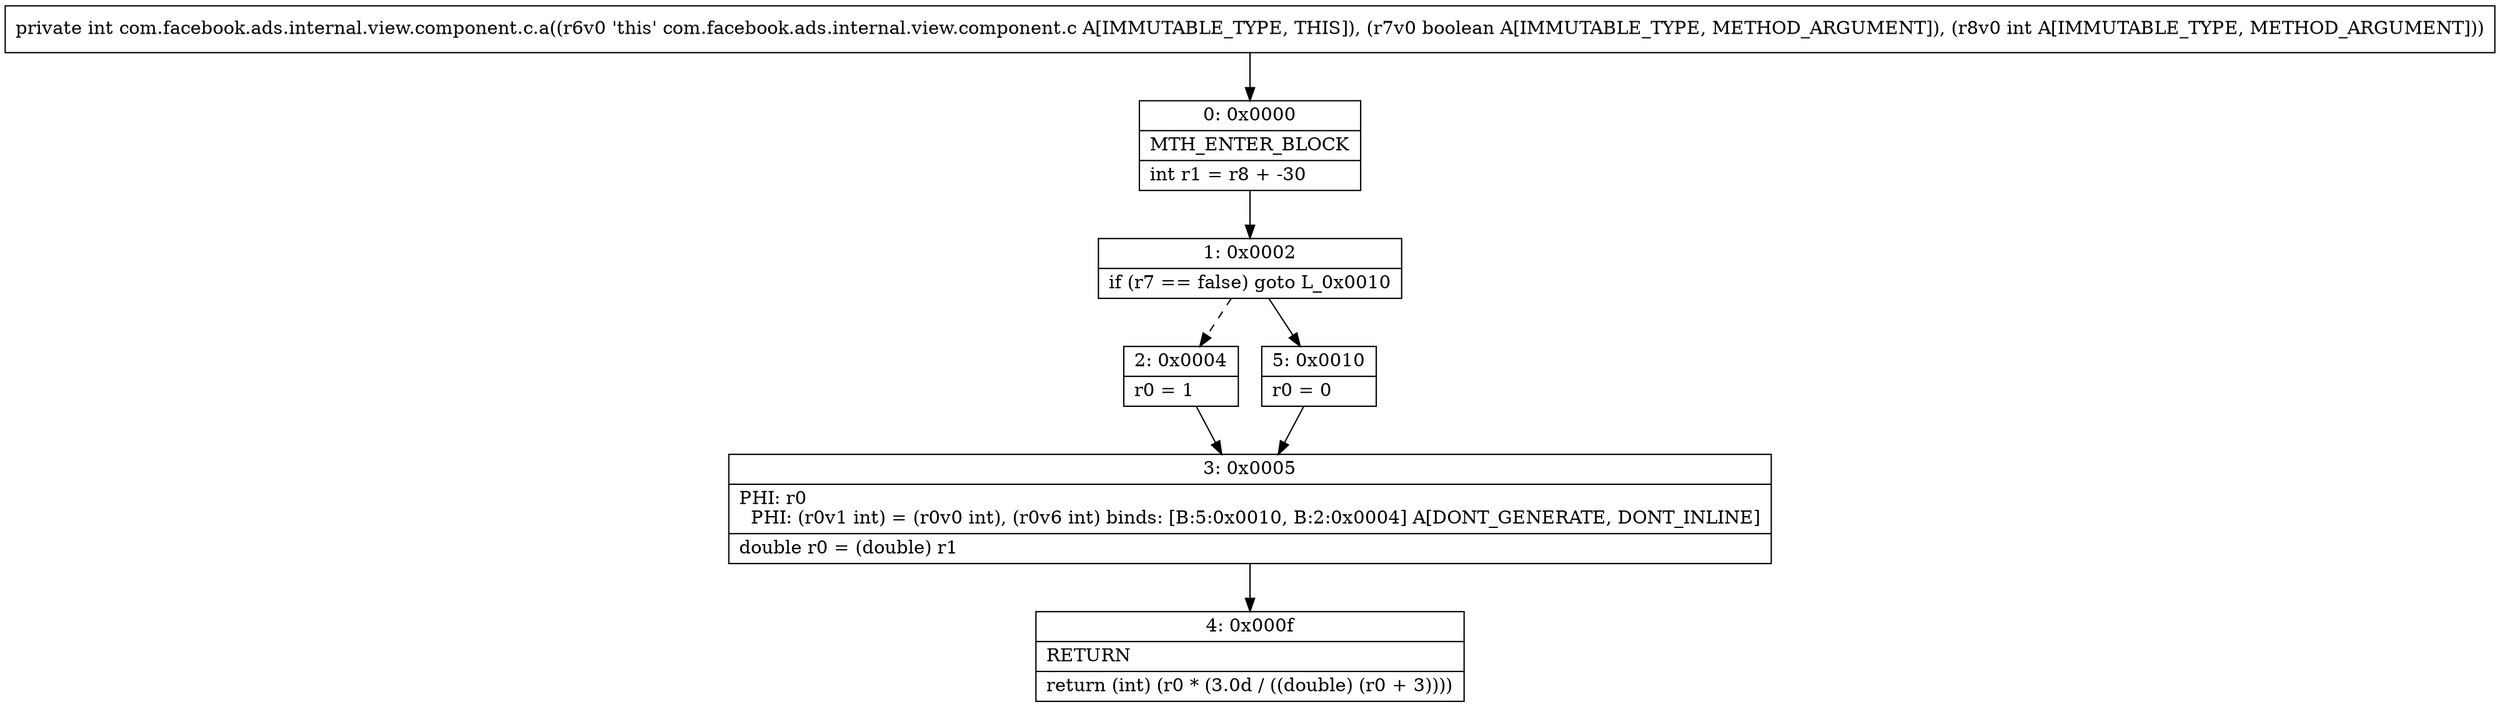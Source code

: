 digraph "CFG forcom.facebook.ads.internal.view.component.c.a(ZI)I" {
Node_0 [shape=record,label="{0\:\ 0x0000|MTH_ENTER_BLOCK\l|int r1 = r8 + \-30\l}"];
Node_1 [shape=record,label="{1\:\ 0x0002|if (r7 == false) goto L_0x0010\l}"];
Node_2 [shape=record,label="{2\:\ 0x0004|r0 = 1\l}"];
Node_3 [shape=record,label="{3\:\ 0x0005|PHI: r0 \l  PHI: (r0v1 int) = (r0v0 int), (r0v6 int) binds: [B:5:0x0010, B:2:0x0004] A[DONT_GENERATE, DONT_INLINE]\l|double r0 = (double) r1\l}"];
Node_4 [shape=record,label="{4\:\ 0x000f|RETURN\l|return (int) (r0 * (3.0d \/ ((double) (r0 + 3))))\l}"];
Node_5 [shape=record,label="{5\:\ 0x0010|r0 = 0\l}"];
MethodNode[shape=record,label="{private int com.facebook.ads.internal.view.component.c.a((r6v0 'this' com.facebook.ads.internal.view.component.c A[IMMUTABLE_TYPE, THIS]), (r7v0 boolean A[IMMUTABLE_TYPE, METHOD_ARGUMENT]), (r8v0 int A[IMMUTABLE_TYPE, METHOD_ARGUMENT])) }"];
MethodNode -> Node_0;
Node_0 -> Node_1;
Node_1 -> Node_2[style=dashed];
Node_1 -> Node_5;
Node_2 -> Node_3;
Node_3 -> Node_4;
Node_5 -> Node_3;
}

